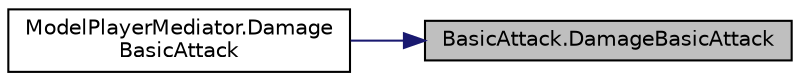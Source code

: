 digraph "BasicAttack.DamageBasicAttack"
{
 // INTERACTIVE_SVG=YES
 // LATEX_PDF_SIZE
  edge [fontname="Helvetica",fontsize="10",labelfontname="Helvetica",labelfontsize="10"];
  node [fontname="Helvetica",fontsize="10",shape=record];
  rankdir="RL";
  Node1 [label="BasicAttack.DamageBasicAttack",height=0.2,width=0.4,color="black", fillcolor="grey75", style="filled", fontcolor="black",tooltip=" "];
  Node1 -> Node2 [dir="back",color="midnightblue",fontsize="10",style="solid",fontname="Helvetica"];
  Node2 [label="ModelPlayerMediator.Damage\lBasicAttack",height=0.2,width=0.4,color="black", fillcolor="white", style="filled",URL="$class_model_player_mediator.html#a4fbf51870eca9fe09be5598b1b610749",tooltip=" "];
}
